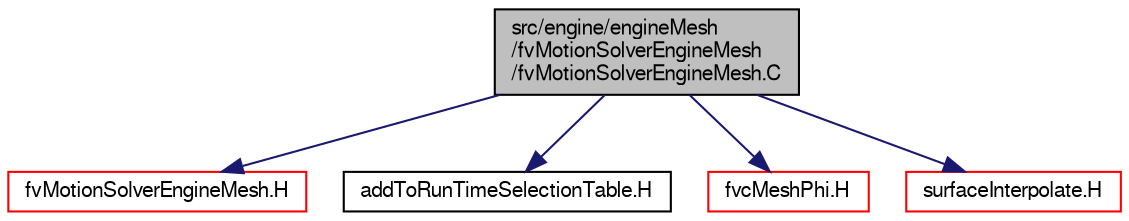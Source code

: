 digraph "src/engine/engineMesh/fvMotionSolverEngineMesh/fvMotionSolverEngineMesh.C"
{
  bgcolor="transparent";
  edge [fontname="FreeSans",fontsize="10",labelfontname="FreeSans",labelfontsize="10"];
  node [fontname="FreeSans",fontsize="10",shape=record];
  Node0 [label="src/engine/engineMesh\l/fvMotionSolverEngineMesh\l/fvMotionSolverEngineMesh.C",height=0.2,width=0.4,color="black", fillcolor="grey75", style="filled", fontcolor="black"];
  Node0 -> Node1 [color="midnightblue",fontsize="10",style="solid",fontname="FreeSans"];
  Node1 [label="fvMotionSolverEngineMesh.H",height=0.2,width=0.4,color="red",URL="$a01019.html"];
  Node0 -> Node332 [color="midnightblue",fontsize="10",style="solid",fontname="FreeSans"];
  Node332 [label="addToRunTimeSelectionTable.H",height=0.2,width=0.4,color="black",URL="$a09263.html",tooltip="Macros for easy insertion into run-time selection tables. "];
  Node0 -> Node333 [color="midnightblue",fontsize="10",style="solid",fontname="FreeSans"];
  Node333 [label="fvcMeshPhi.H",height=0.2,width=0.4,color="red",URL="$a02996.html",tooltip="Calculate the mesh motion flux and convert fluxes from absolute to relative and back. "];
  Node0 -> Node334 [color="midnightblue",fontsize="10",style="solid",fontname="FreeSans"];
  Node334 [label="surfaceInterpolate.H",height=0.2,width=0.4,color="red",URL="$a04307.html",tooltip="Surface Interpolation. "];
}
